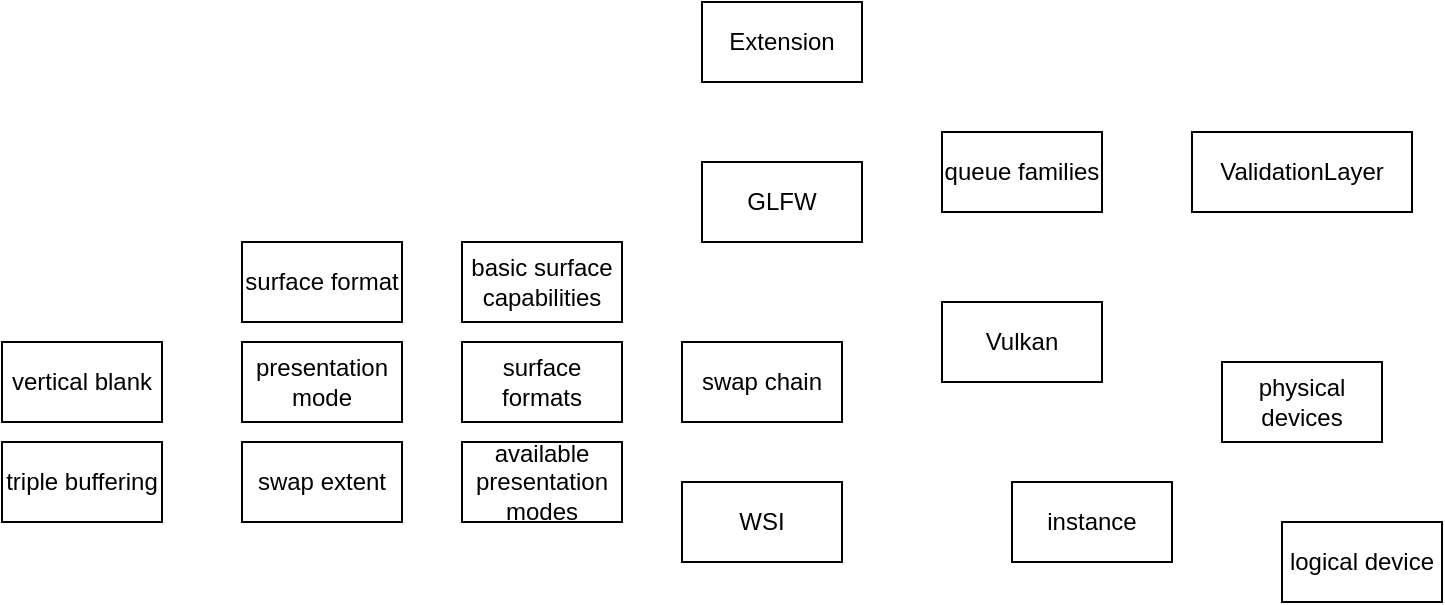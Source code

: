 <mxfile version="21.6.5" type="github">
  <diagram name="Page-1" id="YQkKPv3IHBz7KrScqebn">
    <mxGraphModel dx="616" dy="430" grid="1" gridSize="10" guides="1" tooltips="1" connect="1" arrows="1" fold="1" page="1" pageScale="1" pageWidth="5000" pageHeight="5000" math="0" shadow="0">
      <root>
        <mxCell id="0" />
        <mxCell id="1" parent="0" />
        <mxCell id="zpY-GAfpiMJKnw2xZxAC-1" value="Vulkan" style="rounded=0;whiteSpace=wrap;html=1;" vertex="1" parent="1">
          <mxGeometry x="1610" y="1070" width="80" height="40" as="geometry" />
        </mxCell>
        <mxCell id="zpY-GAfpiMJKnw2xZxAC-2" value="ValidationLayer" style="rounded=0;whiteSpace=wrap;html=1;" vertex="1" parent="1">
          <mxGeometry x="1735" y="985" width="110" height="40" as="geometry" />
        </mxCell>
        <mxCell id="zpY-GAfpiMJKnw2xZxAC-4" value="GLFW" style="rounded=0;whiteSpace=wrap;html=1;" vertex="1" parent="1">
          <mxGeometry x="1490" y="1000" width="80" height="40" as="geometry" />
        </mxCell>
        <mxCell id="zpY-GAfpiMJKnw2xZxAC-5" value="swap chain" style="rounded=0;whiteSpace=wrap;html=1;" vertex="1" parent="1">
          <mxGeometry x="1480" y="1090" width="80" height="40" as="geometry" />
        </mxCell>
        <mxCell id="zpY-GAfpiMJKnw2xZxAC-6" value="WSI" style="rounded=0;whiteSpace=wrap;html=1;" vertex="1" parent="1">
          <mxGeometry x="1480" y="1160" width="80" height="40" as="geometry" />
        </mxCell>
        <mxCell id="zpY-GAfpiMJKnw2xZxAC-7" value="instance" style="rounded=0;whiteSpace=wrap;html=1;" vertex="1" parent="1">
          <mxGeometry x="1645" y="1160" width="80" height="40" as="geometry" />
        </mxCell>
        <mxCell id="zpY-GAfpiMJKnw2xZxAC-8" value="physical devices" style="rounded=0;whiteSpace=wrap;html=1;" vertex="1" parent="1">
          <mxGeometry x="1750" y="1100" width="80" height="40" as="geometry" />
        </mxCell>
        <mxCell id="zpY-GAfpiMJKnw2xZxAC-9" value="queue families" style="rounded=0;whiteSpace=wrap;html=1;" vertex="1" parent="1">
          <mxGeometry x="1610" y="985" width="80" height="40" as="geometry" />
        </mxCell>
        <mxCell id="zpY-GAfpiMJKnw2xZxAC-10" value="logical device" style="rounded=0;whiteSpace=wrap;html=1;" vertex="1" parent="1">
          <mxGeometry x="1780" y="1180" width="80" height="40" as="geometry" />
        </mxCell>
        <mxCell id="zpY-GAfpiMJKnw2xZxAC-11" value="Extension" style="rounded=0;whiteSpace=wrap;html=1;" vertex="1" parent="1">
          <mxGeometry x="1490" y="920" width="80" height="40" as="geometry" />
        </mxCell>
        <mxCell id="zpY-GAfpiMJKnw2xZxAC-12" value="basic surface capabilities" style="rounded=0;whiteSpace=wrap;html=1;" vertex="1" parent="1">
          <mxGeometry x="1370" y="1040" width="80" height="40" as="geometry" />
        </mxCell>
        <mxCell id="zpY-GAfpiMJKnw2xZxAC-13" value="surface formats" style="rounded=0;whiteSpace=wrap;html=1;" vertex="1" parent="1">
          <mxGeometry x="1370" y="1090" width="80" height="40" as="geometry" />
        </mxCell>
        <mxCell id="zpY-GAfpiMJKnw2xZxAC-14" value="available presentation modes" style="rounded=0;whiteSpace=wrap;html=1;" vertex="1" parent="1">
          <mxGeometry x="1370" y="1140" width="80" height="40" as="geometry" />
        </mxCell>
        <mxCell id="zpY-GAfpiMJKnw2xZxAC-15" value="surface format" style="rounded=0;whiteSpace=wrap;html=1;" vertex="1" parent="1">
          <mxGeometry x="1260" y="1040" width="80" height="40" as="geometry" />
        </mxCell>
        <mxCell id="zpY-GAfpiMJKnw2xZxAC-18" value="presentation mode" style="rounded=0;whiteSpace=wrap;html=1;" vertex="1" parent="1">
          <mxGeometry x="1260" y="1090" width="80" height="40" as="geometry" />
        </mxCell>
        <mxCell id="zpY-GAfpiMJKnw2xZxAC-19" value="swap extent" style="rounded=0;whiteSpace=wrap;html=1;" vertex="1" parent="1">
          <mxGeometry x="1260" y="1140" width="80" height="40" as="geometry" />
        </mxCell>
        <mxCell id="zpY-GAfpiMJKnw2xZxAC-20" value="vertical blank" style="rounded=0;whiteSpace=wrap;html=1;" vertex="1" parent="1">
          <mxGeometry x="1140" y="1090" width="80" height="40" as="geometry" />
        </mxCell>
        <mxCell id="zpY-GAfpiMJKnw2xZxAC-21" value="triple buffering" style="rounded=0;whiteSpace=wrap;html=1;" vertex="1" parent="1">
          <mxGeometry x="1140" y="1140" width="80" height="40" as="geometry" />
        </mxCell>
      </root>
    </mxGraphModel>
  </diagram>
</mxfile>
